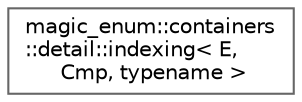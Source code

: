digraph "クラス階層図"
{
 // LATEX_PDF_SIZE
  bgcolor="transparent";
  edge [fontname=Helvetica,fontsize=10,labelfontname=Helvetica,labelfontsize=10];
  node [fontname=Helvetica,fontsize=10,shape=box,height=0.2,width=0.4];
  rankdir="LR";
  Node0 [id="Node000000",label="magic_enum::containers\l::detail::indexing\< E,\l Cmp, typename \>",height=0.2,width=0.4,color="grey40", fillcolor="white", style="filled",URL="$classmagic__enum_1_1containers_1_1detail_1_1indexing.html",tooltip=" "];
}
